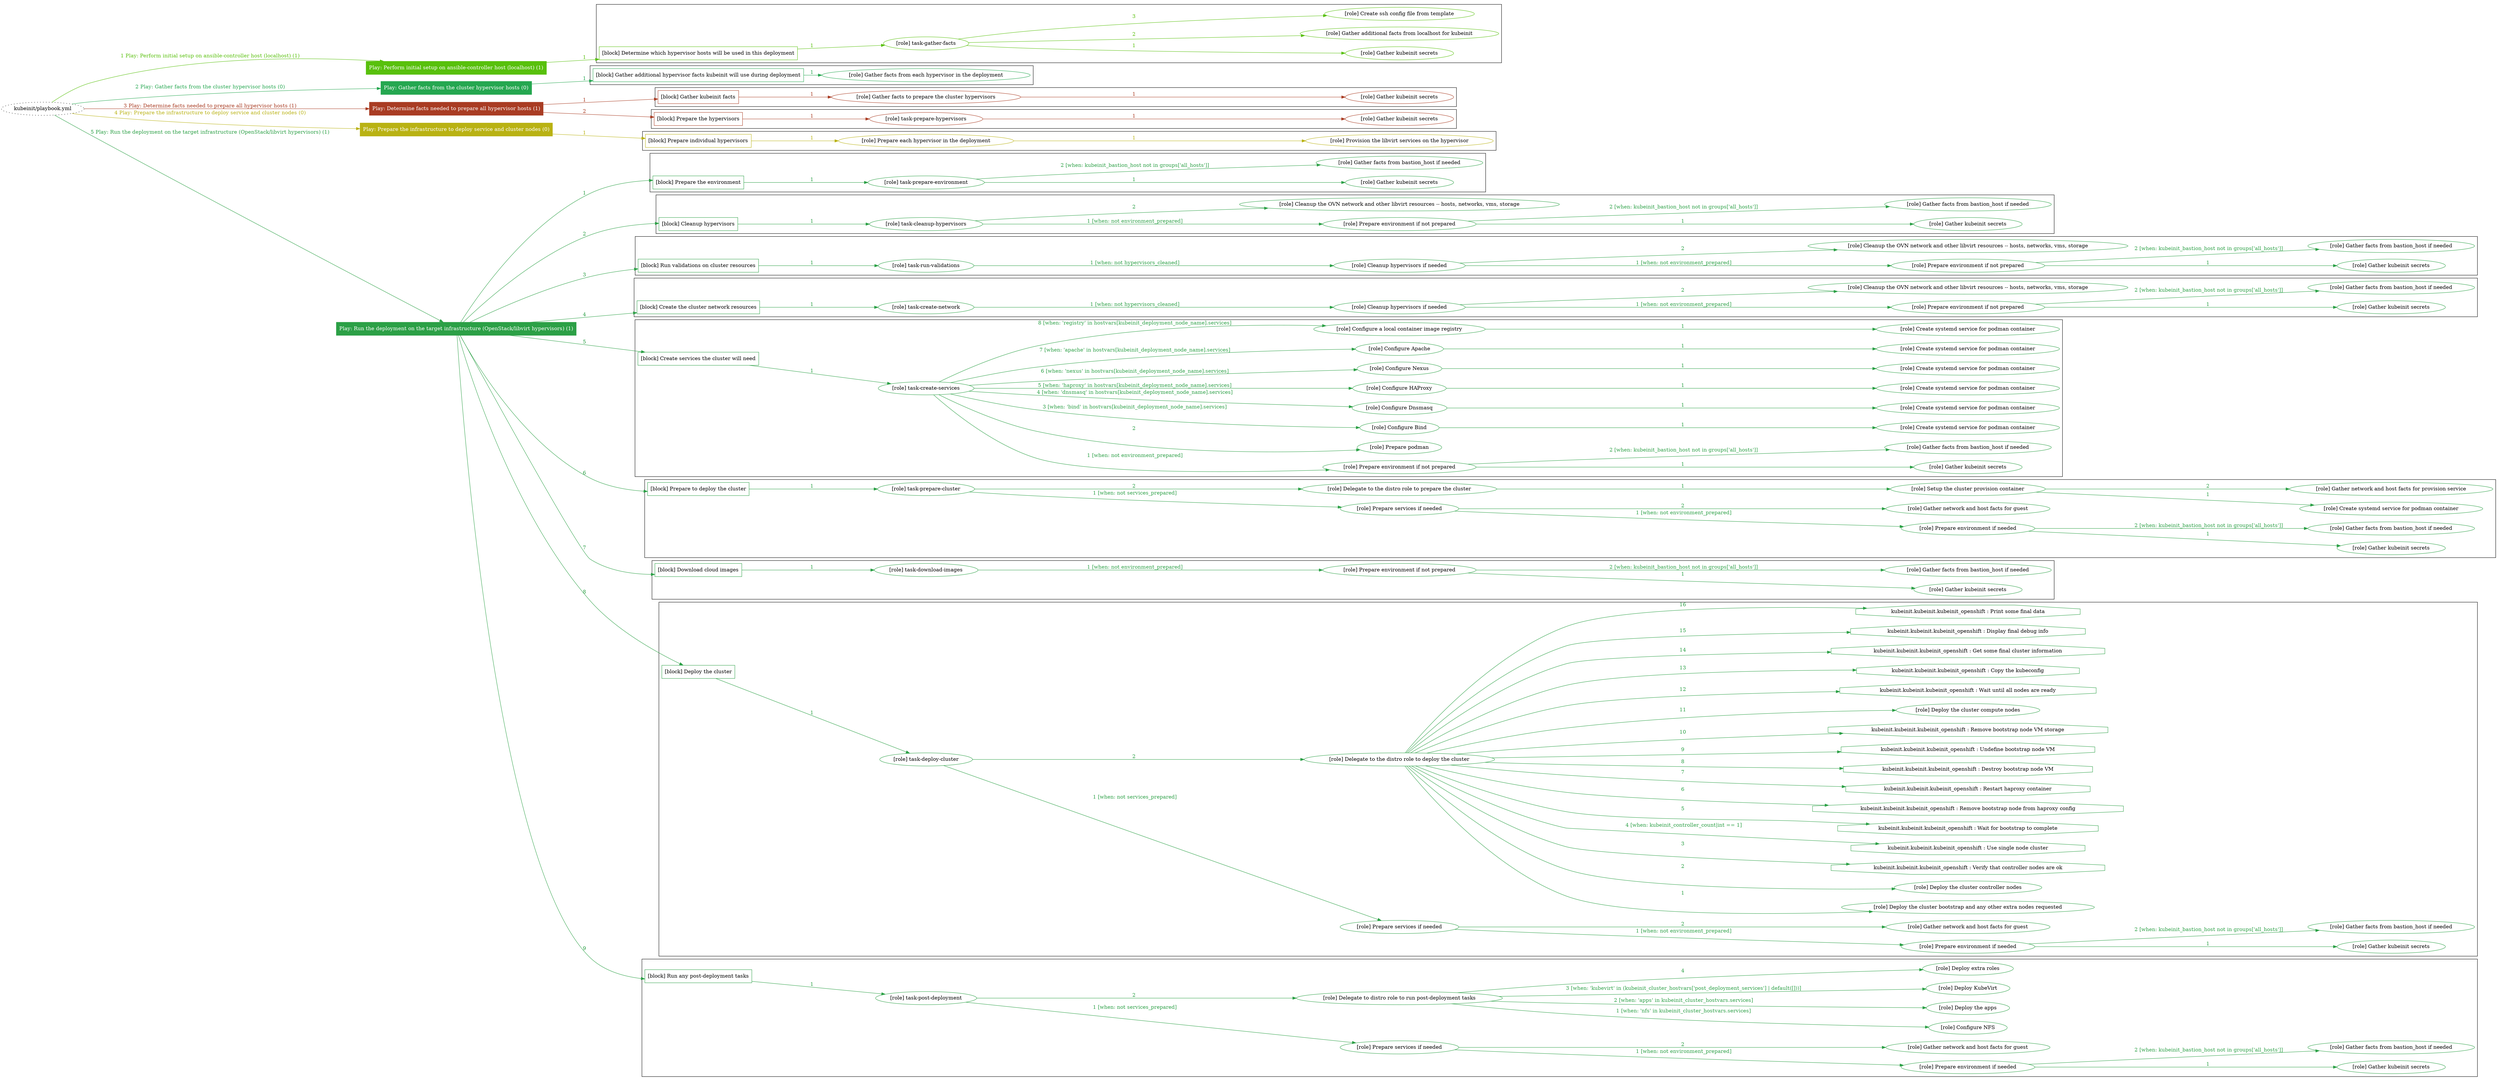 digraph {
	graph [concentrate=true ordering=in rankdir=LR ratio=fill]
	edge [esep=5 sep=10]
	"kubeinit/playbook.yml" [URL="/home/runner/work/kubeinit/kubeinit/kubeinit/playbook.yml" id=playbook_065d8f7d style=dotted]
	"kubeinit/playbook.yml" -> play_77e3e967 [label="1 Play: Perform initial setup on ansible-controller host (localhost) (1)" color="#58c00c" fontcolor="#58c00c" id=edge_play_77e3e967 labeltooltip="1 Play: Perform initial setup on ansible-controller host (localhost) (1)" tooltip="1 Play: Perform initial setup on ansible-controller host (localhost) (1)"]
	subgraph "Play: Perform initial setup on ansible-controller host (localhost) (1)" {
		play_77e3e967 [label="Play: Perform initial setup on ansible-controller host (localhost) (1)" URL="/home/runner/work/kubeinit/kubeinit/kubeinit/playbook.yml" color="#58c00c" fontcolor="#ffffff" id=play_77e3e967 shape=box style=filled tooltip=localhost]
		play_77e3e967 -> block_cce035b9 [label=1 color="#58c00c" fontcolor="#58c00c" id=edge_block_cce035b9 labeltooltip=1 tooltip=1]
		subgraph cluster_block_cce035b9 {
			block_cce035b9 [label="[block] Determine which hypervisor hosts will be used in this deployment" URL="/home/runner/work/kubeinit/kubeinit/kubeinit/playbook.yml" color="#58c00c" id=block_cce035b9 labeltooltip="Determine which hypervisor hosts will be used in this deployment" shape=box tooltip="Determine which hypervisor hosts will be used in this deployment"]
			block_cce035b9 -> role_e2cbb481 [label="1 " color="#58c00c" fontcolor="#58c00c" id=edge_role_e2cbb481 labeltooltip="1 " tooltip="1 "]
			subgraph "task-gather-facts" {
				role_e2cbb481 [label="[role] task-gather-facts" URL="/home/runner/work/kubeinit/kubeinit/kubeinit/playbook.yml" color="#58c00c" id=role_e2cbb481 tooltip="task-gather-facts"]
				role_e2cbb481 -> role_1fe52ae7 [label="1 " color="#58c00c" fontcolor="#58c00c" id=edge_role_1fe52ae7 labeltooltip="1 " tooltip="1 "]
				subgraph "Gather kubeinit secrets" {
					role_1fe52ae7 [label="[role] Gather kubeinit secrets" URL="/home/runner/.ansible/collections/ansible_collections/kubeinit/kubeinit/roles/kubeinit_prepare/tasks/build_hypervisors_group.yml" color="#58c00c" id=role_1fe52ae7 tooltip="Gather kubeinit secrets"]
				}
				role_e2cbb481 -> role_924038fe [label="2 " color="#58c00c" fontcolor="#58c00c" id=edge_role_924038fe labeltooltip="2 " tooltip="2 "]
				subgraph "Gather additional facts from localhost for kubeinit" {
					role_924038fe [label="[role] Gather additional facts from localhost for kubeinit" URL="/home/runner/.ansible/collections/ansible_collections/kubeinit/kubeinit/roles/kubeinit_prepare/tasks/build_hypervisors_group.yml" color="#58c00c" id=role_924038fe tooltip="Gather additional facts from localhost for kubeinit"]
				}
				role_e2cbb481 -> role_3fafc471 [label="3 " color="#58c00c" fontcolor="#58c00c" id=edge_role_3fafc471 labeltooltip="3 " tooltip="3 "]
				subgraph "Create ssh config file from template" {
					role_3fafc471 [label="[role] Create ssh config file from template" URL="/home/runner/.ansible/collections/ansible_collections/kubeinit/kubeinit/roles/kubeinit_prepare/tasks/build_hypervisors_group.yml" color="#58c00c" id=role_3fafc471 tooltip="Create ssh config file from template"]
				}
			}
		}
	}
	"kubeinit/playbook.yml" -> play_d3d842ef [label="2 Play: Gather facts from the cluster hypervisor hosts (0)" color="#25a750" fontcolor="#25a750" id=edge_play_d3d842ef labeltooltip="2 Play: Gather facts from the cluster hypervisor hosts (0)" tooltip="2 Play: Gather facts from the cluster hypervisor hosts (0)"]
	subgraph "Play: Gather facts from the cluster hypervisor hosts (0)" {
		play_d3d842ef [label="Play: Gather facts from the cluster hypervisor hosts (0)" URL="/home/runner/work/kubeinit/kubeinit/kubeinit/playbook.yml" color="#25a750" fontcolor="#ffffff" id=play_d3d842ef shape=box style=filled tooltip="Play: Gather facts from the cluster hypervisor hosts (0)"]
		play_d3d842ef -> block_9cfb9e55 [label=1 color="#25a750" fontcolor="#25a750" id=edge_block_9cfb9e55 labeltooltip=1 tooltip=1]
		subgraph cluster_block_9cfb9e55 {
			block_9cfb9e55 [label="[block] Gather additional hypervisor facts kubeinit will use during deployment" URL="/home/runner/work/kubeinit/kubeinit/kubeinit/playbook.yml" color="#25a750" id=block_9cfb9e55 labeltooltip="Gather additional hypervisor facts kubeinit will use during deployment" shape=box tooltip="Gather additional hypervisor facts kubeinit will use during deployment"]
			block_9cfb9e55 -> role_150fc186 [label="1 " color="#25a750" fontcolor="#25a750" id=edge_role_150fc186 labeltooltip="1 " tooltip="1 "]
			subgraph "Gather facts from each hypervisor in the deployment" {
				role_150fc186 [label="[role] Gather facts from each hypervisor in the deployment" URL="/home/runner/work/kubeinit/kubeinit/kubeinit/playbook.yml" color="#25a750" id=role_150fc186 tooltip="Gather facts from each hypervisor in the deployment"]
			}
		}
	}
	"kubeinit/playbook.yml" -> play_75270911 [label="3 Play: Determine facts needed to prepare all hypervisor hosts (1)" color="#a93c23" fontcolor="#a93c23" id=edge_play_75270911 labeltooltip="3 Play: Determine facts needed to prepare all hypervisor hosts (1)" tooltip="3 Play: Determine facts needed to prepare all hypervisor hosts (1)"]
	subgraph "Play: Determine facts needed to prepare all hypervisor hosts (1)" {
		play_75270911 [label="Play: Determine facts needed to prepare all hypervisor hosts (1)" URL="/home/runner/work/kubeinit/kubeinit/kubeinit/playbook.yml" color="#a93c23" fontcolor="#ffffff" id=play_75270911 shape=box style=filled tooltip=localhost]
		play_75270911 -> block_d72902be [label=1 color="#a93c23" fontcolor="#a93c23" id=edge_block_d72902be labeltooltip=1 tooltip=1]
		subgraph cluster_block_d72902be {
			block_d72902be [label="[block] Gather kubeinit facts" URL="/home/runner/work/kubeinit/kubeinit/kubeinit/playbook.yml" color="#a93c23" id=block_d72902be labeltooltip="Gather kubeinit facts" shape=box tooltip="Gather kubeinit facts"]
			block_d72902be -> role_041816e8 [label="1 " color="#a93c23" fontcolor="#a93c23" id=edge_role_041816e8 labeltooltip="1 " tooltip="1 "]
			subgraph "Gather facts to prepare the cluster hypervisors" {
				role_041816e8 [label="[role] Gather facts to prepare the cluster hypervisors" URL="/home/runner/work/kubeinit/kubeinit/kubeinit/playbook.yml" color="#a93c23" id=role_041816e8 tooltip="Gather facts to prepare the cluster hypervisors"]
				role_041816e8 -> role_29bf05a1 [label="1 " color="#a93c23" fontcolor="#a93c23" id=edge_role_29bf05a1 labeltooltip="1 " tooltip="1 "]
				subgraph "Gather kubeinit secrets" {
					role_29bf05a1 [label="[role] Gather kubeinit secrets" URL="/home/runner/.ansible/collections/ansible_collections/kubeinit/kubeinit/roles/kubeinit_prepare/tasks/gather_kubeinit_facts.yml" color="#a93c23" id=role_29bf05a1 tooltip="Gather kubeinit secrets"]
				}
			}
		}
		play_75270911 -> block_1825a898 [label=2 color="#a93c23" fontcolor="#a93c23" id=edge_block_1825a898 labeltooltip=2 tooltip=2]
		subgraph cluster_block_1825a898 {
			block_1825a898 [label="[block] Prepare the hypervisors" URL="/home/runner/work/kubeinit/kubeinit/kubeinit/playbook.yml" color="#a93c23" id=block_1825a898 labeltooltip="Prepare the hypervisors" shape=box tooltip="Prepare the hypervisors"]
			block_1825a898 -> role_e2475b63 [label="1 " color="#a93c23" fontcolor="#a93c23" id=edge_role_e2475b63 labeltooltip="1 " tooltip="1 "]
			subgraph "task-prepare-hypervisors" {
				role_e2475b63 [label="[role] task-prepare-hypervisors" URL="/home/runner/work/kubeinit/kubeinit/kubeinit/playbook.yml" color="#a93c23" id=role_e2475b63 tooltip="task-prepare-hypervisors"]
				role_e2475b63 -> role_5d6332df [label="1 " color="#a93c23" fontcolor="#a93c23" id=edge_role_5d6332df labeltooltip="1 " tooltip="1 "]
				subgraph "Gather kubeinit secrets" {
					role_5d6332df [label="[role] Gather kubeinit secrets" URL="/home/runner/.ansible/collections/ansible_collections/kubeinit/kubeinit/roles/kubeinit_prepare/tasks/gather_kubeinit_facts.yml" color="#a93c23" id=role_5d6332df tooltip="Gather kubeinit secrets"]
				}
			}
		}
	}
	"kubeinit/playbook.yml" -> play_0da55119 [label="4 Play: Prepare the infrastructure to deploy service and cluster nodes (0)" color="#b9b213" fontcolor="#b9b213" id=edge_play_0da55119 labeltooltip="4 Play: Prepare the infrastructure to deploy service and cluster nodes (0)" tooltip="4 Play: Prepare the infrastructure to deploy service and cluster nodes (0)"]
	subgraph "Play: Prepare the infrastructure to deploy service and cluster nodes (0)" {
		play_0da55119 [label="Play: Prepare the infrastructure to deploy service and cluster nodes (0)" URL="/home/runner/work/kubeinit/kubeinit/kubeinit/playbook.yml" color="#b9b213" fontcolor="#ffffff" id=play_0da55119 shape=box style=filled tooltip="Play: Prepare the infrastructure to deploy service and cluster nodes (0)"]
		play_0da55119 -> block_abc07a4c [label=1 color="#b9b213" fontcolor="#b9b213" id=edge_block_abc07a4c labeltooltip=1 tooltip=1]
		subgraph cluster_block_abc07a4c {
			block_abc07a4c [label="[block] Prepare individual hypervisors" URL="/home/runner/work/kubeinit/kubeinit/kubeinit/playbook.yml" color="#b9b213" id=block_abc07a4c labeltooltip="Prepare individual hypervisors" shape=box tooltip="Prepare individual hypervisors"]
			block_abc07a4c -> role_b6cefc5c [label="1 " color="#b9b213" fontcolor="#b9b213" id=edge_role_b6cefc5c labeltooltip="1 " tooltip="1 "]
			subgraph "Prepare each hypervisor in the deployment" {
				role_b6cefc5c [label="[role] Prepare each hypervisor in the deployment" URL="/home/runner/work/kubeinit/kubeinit/kubeinit/playbook.yml" color="#b9b213" id=role_b6cefc5c tooltip="Prepare each hypervisor in the deployment"]
				role_b6cefc5c -> role_97e45aa7 [label="1 " color="#b9b213" fontcolor="#b9b213" id=edge_role_97e45aa7 labeltooltip="1 " tooltip="1 "]
				subgraph "Provision the libvirt services on the hypervisor" {
					role_97e45aa7 [label="[role] Provision the libvirt services on the hypervisor" URL="/home/runner/.ansible/collections/ansible_collections/kubeinit/kubeinit/roles/kubeinit_prepare/tasks/prepare_hypervisor.yml" color="#b9b213" id=role_97e45aa7 tooltip="Provision the libvirt services on the hypervisor"]
				}
			}
		}
	}
	"kubeinit/playbook.yml" -> play_e17dcd5d [label="5 Play: Run the deployment on the target infrastructure (OpenStack/libvirt hypervisors) (1)" color="#2ca046" fontcolor="#2ca046" id=edge_play_e17dcd5d labeltooltip="5 Play: Run the deployment on the target infrastructure (OpenStack/libvirt hypervisors) (1)" tooltip="5 Play: Run the deployment on the target infrastructure (OpenStack/libvirt hypervisors) (1)"]
	subgraph "Play: Run the deployment on the target infrastructure (OpenStack/libvirt hypervisors) (1)" {
		play_e17dcd5d [label="Play: Run the deployment on the target infrastructure (OpenStack/libvirt hypervisors) (1)" URL="/home/runner/work/kubeinit/kubeinit/kubeinit/playbook.yml" color="#2ca046" fontcolor="#ffffff" id=play_e17dcd5d shape=box style=filled tooltip=localhost]
		play_e17dcd5d -> block_cc47f356 [label=1 color="#2ca046" fontcolor="#2ca046" id=edge_block_cc47f356 labeltooltip=1 tooltip=1]
		subgraph cluster_block_cc47f356 {
			block_cc47f356 [label="[block] Prepare the environment" URL="/home/runner/work/kubeinit/kubeinit/kubeinit/playbook.yml" color="#2ca046" id=block_cc47f356 labeltooltip="Prepare the environment" shape=box tooltip="Prepare the environment"]
			block_cc47f356 -> role_56672e54 [label="1 " color="#2ca046" fontcolor="#2ca046" id=edge_role_56672e54 labeltooltip="1 " tooltip="1 "]
			subgraph "task-prepare-environment" {
				role_56672e54 [label="[role] task-prepare-environment" URL="/home/runner/work/kubeinit/kubeinit/kubeinit/playbook.yml" color="#2ca046" id=role_56672e54 tooltip="task-prepare-environment"]
				role_56672e54 -> role_f9686757 [label="1 " color="#2ca046" fontcolor="#2ca046" id=edge_role_f9686757 labeltooltip="1 " tooltip="1 "]
				subgraph "Gather kubeinit secrets" {
					role_f9686757 [label="[role] Gather kubeinit secrets" URL="/home/runner/.ansible/collections/ansible_collections/kubeinit/kubeinit/roles/kubeinit_prepare/tasks/gather_kubeinit_facts.yml" color="#2ca046" id=role_f9686757 tooltip="Gather kubeinit secrets"]
				}
				role_56672e54 -> role_8d553717 [label="2 [when: kubeinit_bastion_host not in groups['all_hosts']]" color="#2ca046" fontcolor="#2ca046" id=edge_role_8d553717 labeltooltip="2 [when: kubeinit_bastion_host not in groups['all_hosts']]" tooltip="2 [when: kubeinit_bastion_host not in groups['all_hosts']]"]
				subgraph "Gather facts from bastion_host if needed" {
					role_8d553717 [label="[role] Gather facts from bastion_host if needed" URL="/home/runner/.ansible/collections/ansible_collections/kubeinit/kubeinit/roles/kubeinit_prepare/tasks/main.yml" color="#2ca046" id=role_8d553717 tooltip="Gather facts from bastion_host if needed"]
				}
			}
		}
		play_e17dcd5d -> block_bf11b047 [label=2 color="#2ca046" fontcolor="#2ca046" id=edge_block_bf11b047 labeltooltip=2 tooltip=2]
		subgraph cluster_block_bf11b047 {
			block_bf11b047 [label="[block] Cleanup hypervisors" URL="/home/runner/work/kubeinit/kubeinit/kubeinit/playbook.yml" color="#2ca046" id=block_bf11b047 labeltooltip="Cleanup hypervisors" shape=box tooltip="Cleanup hypervisors"]
			block_bf11b047 -> role_795dcd96 [label="1 " color="#2ca046" fontcolor="#2ca046" id=edge_role_795dcd96 labeltooltip="1 " tooltip="1 "]
			subgraph "task-cleanup-hypervisors" {
				role_795dcd96 [label="[role] task-cleanup-hypervisors" URL="/home/runner/work/kubeinit/kubeinit/kubeinit/playbook.yml" color="#2ca046" id=role_795dcd96 tooltip="task-cleanup-hypervisors"]
				role_795dcd96 -> role_ea096dc2 [label="1 [when: not environment_prepared]" color="#2ca046" fontcolor="#2ca046" id=edge_role_ea096dc2 labeltooltip="1 [when: not environment_prepared]" tooltip="1 [when: not environment_prepared]"]
				subgraph "Prepare environment if not prepared" {
					role_ea096dc2 [label="[role] Prepare environment if not prepared" URL="/home/runner/.ansible/collections/ansible_collections/kubeinit/kubeinit/roles/kubeinit_libvirt/tasks/cleanup_hypervisors.yml" color="#2ca046" id=role_ea096dc2 tooltip="Prepare environment if not prepared"]
					role_ea096dc2 -> role_f3d46246 [label="1 " color="#2ca046" fontcolor="#2ca046" id=edge_role_f3d46246 labeltooltip="1 " tooltip="1 "]
					subgraph "Gather kubeinit secrets" {
						role_f3d46246 [label="[role] Gather kubeinit secrets" URL="/home/runner/.ansible/collections/ansible_collections/kubeinit/kubeinit/roles/kubeinit_prepare/tasks/gather_kubeinit_facts.yml" color="#2ca046" id=role_f3d46246 tooltip="Gather kubeinit secrets"]
					}
					role_ea096dc2 -> role_b9e9496b [label="2 [when: kubeinit_bastion_host not in groups['all_hosts']]" color="#2ca046" fontcolor="#2ca046" id=edge_role_b9e9496b labeltooltip="2 [when: kubeinit_bastion_host not in groups['all_hosts']]" tooltip="2 [when: kubeinit_bastion_host not in groups['all_hosts']]"]
					subgraph "Gather facts from bastion_host if needed" {
						role_b9e9496b [label="[role] Gather facts from bastion_host if needed" URL="/home/runner/.ansible/collections/ansible_collections/kubeinit/kubeinit/roles/kubeinit_prepare/tasks/main.yml" color="#2ca046" id=role_b9e9496b tooltip="Gather facts from bastion_host if needed"]
					}
				}
				role_795dcd96 -> role_0ca6aa42 [label="2 " color="#2ca046" fontcolor="#2ca046" id=edge_role_0ca6aa42 labeltooltip="2 " tooltip="2 "]
				subgraph "Cleanup the OVN network and other libvirt resources -- hosts, networks, vms, storage" {
					role_0ca6aa42 [label="[role] Cleanup the OVN network and other libvirt resources -- hosts, networks, vms, storage" URL="/home/runner/.ansible/collections/ansible_collections/kubeinit/kubeinit/roles/kubeinit_libvirt/tasks/cleanup_hypervisors.yml" color="#2ca046" id=role_0ca6aa42 tooltip="Cleanup the OVN network and other libvirt resources -- hosts, networks, vms, storage"]
				}
			}
		}
		play_e17dcd5d -> block_7a9fccf5 [label=3 color="#2ca046" fontcolor="#2ca046" id=edge_block_7a9fccf5 labeltooltip=3 tooltip=3]
		subgraph cluster_block_7a9fccf5 {
			block_7a9fccf5 [label="[block] Run validations on cluster resources" URL="/home/runner/work/kubeinit/kubeinit/kubeinit/playbook.yml" color="#2ca046" id=block_7a9fccf5 labeltooltip="Run validations on cluster resources" shape=box tooltip="Run validations on cluster resources"]
			block_7a9fccf5 -> role_a5b242db [label="1 " color="#2ca046" fontcolor="#2ca046" id=edge_role_a5b242db labeltooltip="1 " tooltip="1 "]
			subgraph "task-run-validations" {
				role_a5b242db [label="[role] task-run-validations" URL="/home/runner/work/kubeinit/kubeinit/kubeinit/playbook.yml" color="#2ca046" id=role_a5b242db tooltip="task-run-validations"]
				role_a5b242db -> role_4e0a6554 [label="1 [when: not hypervisors_cleaned]" color="#2ca046" fontcolor="#2ca046" id=edge_role_4e0a6554 labeltooltip="1 [when: not hypervisors_cleaned]" tooltip="1 [when: not hypervisors_cleaned]"]
				subgraph "Cleanup hypervisors if needed" {
					role_4e0a6554 [label="[role] Cleanup hypervisors if needed" URL="/home/runner/.ansible/collections/ansible_collections/kubeinit/kubeinit/roles/kubeinit_validations/tasks/main.yml" color="#2ca046" id=role_4e0a6554 tooltip="Cleanup hypervisors if needed"]
					role_4e0a6554 -> role_e62c38fa [label="1 [when: not environment_prepared]" color="#2ca046" fontcolor="#2ca046" id=edge_role_e62c38fa labeltooltip="1 [when: not environment_prepared]" tooltip="1 [when: not environment_prepared]"]
					subgraph "Prepare environment if not prepared" {
						role_e62c38fa [label="[role] Prepare environment if not prepared" URL="/home/runner/.ansible/collections/ansible_collections/kubeinit/kubeinit/roles/kubeinit_libvirt/tasks/cleanup_hypervisors.yml" color="#2ca046" id=role_e62c38fa tooltip="Prepare environment if not prepared"]
						role_e62c38fa -> role_e1e36e42 [label="1 " color="#2ca046" fontcolor="#2ca046" id=edge_role_e1e36e42 labeltooltip="1 " tooltip="1 "]
						subgraph "Gather kubeinit secrets" {
							role_e1e36e42 [label="[role] Gather kubeinit secrets" URL="/home/runner/.ansible/collections/ansible_collections/kubeinit/kubeinit/roles/kubeinit_prepare/tasks/gather_kubeinit_facts.yml" color="#2ca046" id=role_e1e36e42 tooltip="Gather kubeinit secrets"]
						}
						role_e62c38fa -> role_304f6d24 [label="2 [when: kubeinit_bastion_host not in groups['all_hosts']]" color="#2ca046" fontcolor="#2ca046" id=edge_role_304f6d24 labeltooltip="2 [when: kubeinit_bastion_host not in groups['all_hosts']]" tooltip="2 [when: kubeinit_bastion_host not in groups['all_hosts']]"]
						subgraph "Gather facts from bastion_host if needed" {
							role_304f6d24 [label="[role] Gather facts from bastion_host if needed" URL="/home/runner/.ansible/collections/ansible_collections/kubeinit/kubeinit/roles/kubeinit_prepare/tasks/main.yml" color="#2ca046" id=role_304f6d24 tooltip="Gather facts from bastion_host if needed"]
						}
					}
					role_4e0a6554 -> role_5f329d4c [label="2 " color="#2ca046" fontcolor="#2ca046" id=edge_role_5f329d4c labeltooltip="2 " tooltip="2 "]
					subgraph "Cleanup the OVN network and other libvirt resources -- hosts, networks, vms, storage" {
						role_5f329d4c [label="[role] Cleanup the OVN network and other libvirt resources -- hosts, networks, vms, storage" URL="/home/runner/.ansible/collections/ansible_collections/kubeinit/kubeinit/roles/kubeinit_libvirt/tasks/cleanup_hypervisors.yml" color="#2ca046" id=role_5f329d4c tooltip="Cleanup the OVN network and other libvirt resources -- hosts, networks, vms, storage"]
					}
				}
			}
		}
		play_e17dcd5d -> block_5725e6ab [label=4 color="#2ca046" fontcolor="#2ca046" id=edge_block_5725e6ab labeltooltip=4 tooltip=4]
		subgraph cluster_block_5725e6ab {
			block_5725e6ab [label="[block] Create the cluster network resources" URL="/home/runner/work/kubeinit/kubeinit/kubeinit/playbook.yml" color="#2ca046" id=block_5725e6ab labeltooltip="Create the cluster network resources" shape=box tooltip="Create the cluster network resources"]
			block_5725e6ab -> role_d90b692e [label="1 " color="#2ca046" fontcolor="#2ca046" id=edge_role_d90b692e labeltooltip="1 " tooltip="1 "]
			subgraph "task-create-network" {
				role_d90b692e [label="[role] task-create-network" URL="/home/runner/work/kubeinit/kubeinit/kubeinit/playbook.yml" color="#2ca046" id=role_d90b692e tooltip="task-create-network"]
				role_d90b692e -> role_796dfc67 [label="1 [when: not hypervisors_cleaned]" color="#2ca046" fontcolor="#2ca046" id=edge_role_796dfc67 labeltooltip="1 [when: not hypervisors_cleaned]" tooltip="1 [when: not hypervisors_cleaned]"]
				subgraph "Cleanup hypervisors if needed" {
					role_796dfc67 [label="[role] Cleanup hypervisors if needed" URL="/home/runner/.ansible/collections/ansible_collections/kubeinit/kubeinit/roles/kubeinit_libvirt/tasks/create_network.yml" color="#2ca046" id=role_796dfc67 tooltip="Cleanup hypervisors if needed"]
					role_796dfc67 -> role_9e055554 [label="1 [when: not environment_prepared]" color="#2ca046" fontcolor="#2ca046" id=edge_role_9e055554 labeltooltip="1 [when: not environment_prepared]" tooltip="1 [when: not environment_prepared]"]
					subgraph "Prepare environment if not prepared" {
						role_9e055554 [label="[role] Prepare environment if not prepared" URL="/home/runner/.ansible/collections/ansible_collections/kubeinit/kubeinit/roles/kubeinit_libvirt/tasks/cleanup_hypervisors.yml" color="#2ca046" id=role_9e055554 tooltip="Prepare environment if not prepared"]
						role_9e055554 -> role_83b9ca44 [label="1 " color="#2ca046" fontcolor="#2ca046" id=edge_role_83b9ca44 labeltooltip="1 " tooltip="1 "]
						subgraph "Gather kubeinit secrets" {
							role_83b9ca44 [label="[role] Gather kubeinit secrets" URL="/home/runner/.ansible/collections/ansible_collections/kubeinit/kubeinit/roles/kubeinit_prepare/tasks/gather_kubeinit_facts.yml" color="#2ca046" id=role_83b9ca44 tooltip="Gather kubeinit secrets"]
						}
						role_9e055554 -> role_8c4b0a3c [label="2 [when: kubeinit_bastion_host not in groups['all_hosts']]" color="#2ca046" fontcolor="#2ca046" id=edge_role_8c4b0a3c labeltooltip="2 [when: kubeinit_bastion_host not in groups['all_hosts']]" tooltip="2 [when: kubeinit_bastion_host not in groups['all_hosts']]"]
						subgraph "Gather facts from bastion_host if needed" {
							role_8c4b0a3c [label="[role] Gather facts from bastion_host if needed" URL="/home/runner/.ansible/collections/ansible_collections/kubeinit/kubeinit/roles/kubeinit_prepare/tasks/main.yml" color="#2ca046" id=role_8c4b0a3c tooltip="Gather facts from bastion_host if needed"]
						}
					}
					role_796dfc67 -> role_f741dc1a [label="2 " color="#2ca046" fontcolor="#2ca046" id=edge_role_f741dc1a labeltooltip="2 " tooltip="2 "]
					subgraph "Cleanup the OVN network and other libvirt resources -- hosts, networks, vms, storage" {
						role_f741dc1a [label="[role] Cleanup the OVN network and other libvirt resources -- hosts, networks, vms, storage" URL="/home/runner/.ansible/collections/ansible_collections/kubeinit/kubeinit/roles/kubeinit_libvirt/tasks/cleanup_hypervisors.yml" color="#2ca046" id=role_f741dc1a tooltip="Cleanup the OVN network and other libvirt resources -- hosts, networks, vms, storage"]
					}
				}
			}
		}
		play_e17dcd5d -> block_a7760af3 [label=5 color="#2ca046" fontcolor="#2ca046" id=edge_block_a7760af3 labeltooltip=5 tooltip=5]
		subgraph cluster_block_a7760af3 {
			block_a7760af3 [label="[block] Create services the cluster will need" URL="/home/runner/work/kubeinit/kubeinit/kubeinit/playbook.yml" color="#2ca046" id=block_a7760af3 labeltooltip="Create services the cluster will need" shape=box tooltip="Create services the cluster will need"]
			block_a7760af3 -> role_c549cf37 [label="1 " color="#2ca046" fontcolor="#2ca046" id=edge_role_c549cf37 labeltooltip="1 " tooltip="1 "]
			subgraph "task-create-services" {
				role_c549cf37 [label="[role] task-create-services" URL="/home/runner/work/kubeinit/kubeinit/kubeinit/playbook.yml" color="#2ca046" id=role_c549cf37 tooltip="task-create-services"]
				role_c549cf37 -> role_65fb001c [label="1 [when: not environment_prepared]" color="#2ca046" fontcolor="#2ca046" id=edge_role_65fb001c labeltooltip="1 [when: not environment_prepared]" tooltip="1 [when: not environment_prepared]"]
				subgraph "Prepare environment if not prepared" {
					role_65fb001c [label="[role] Prepare environment if not prepared" URL="/home/runner/.ansible/collections/ansible_collections/kubeinit/kubeinit/roles/kubeinit_services/tasks/main.yml" color="#2ca046" id=role_65fb001c tooltip="Prepare environment if not prepared"]
					role_65fb001c -> role_d794e075 [label="1 " color="#2ca046" fontcolor="#2ca046" id=edge_role_d794e075 labeltooltip="1 " tooltip="1 "]
					subgraph "Gather kubeinit secrets" {
						role_d794e075 [label="[role] Gather kubeinit secrets" URL="/home/runner/.ansible/collections/ansible_collections/kubeinit/kubeinit/roles/kubeinit_prepare/tasks/gather_kubeinit_facts.yml" color="#2ca046" id=role_d794e075 tooltip="Gather kubeinit secrets"]
					}
					role_65fb001c -> role_b41e7d38 [label="2 [when: kubeinit_bastion_host not in groups['all_hosts']]" color="#2ca046" fontcolor="#2ca046" id=edge_role_b41e7d38 labeltooltip="2 [when: kubeinit_bastion_host not in groups['all_hosts']]" tooltip="2 [when: kubeinit_bastion_host not in groups['all_hosts']]"]
					subgraph "Gather facts from bastion_host if needed" {
						role_b41e7d38 [label="[role] Gather facts from bastion_host if needed" URL="/home/runner/.ansible/collections/ansible_collections/kubeinit/kubeinit/roles/kubeinit_prepare/tasks/main.yml" color="#2ca046" id=role_b41e7d38 tooltip="Gather facts from bastion_host if needed"]
					}
				}
				role_c549cf37 -> role_24b35eb4 [label="2 " color="#2ca046" fontcolor="#2ca046" id=edge_role_24b35eb4 labeltooltip="2 " tooltip="2 "]
				subgraph "Prepare podman" {
					role_24b35eb4 [label="[role] Prepare podman" URL="/home/runner/.ansible/collections/ansible_collections/kubeinit/kubeinit/roles/kubeinit_services/tasks/00_create_service_pod.yml" color="#2ca046" id=role_24b35eb4 tooltip="Prepare podman"]
				}
				role_c549cf37 -> role_1a3fe934 [label="3 [when: 'bind' in hostvars[kubeinit_deployment_node_name].services]" color="#2ca046" fontcolor="#2ca046" id=edge_role_1a3fe934 labeltooltip="3 [when: 'bind' in hostvars[kubeinit_deployment_node_name].services]" tooltip="3 [when: 'bind' in hostvars[kubeinit_deployment_node_name].services]"]
				subgraph "Configure Bind" {
					role_1a3fe934 [label="[role] Configure Bind" URL="/home/runner/.ansible/collections/ansible_collections/kubeinit/kubeinit/roles/kubeinit_services/tasks/start_services_containers.yml" color="#2ca046" id=role_1a3fe934 tooltip="Configure Bind"]
					role_1a3fe934 -> role_4fc3b995 [label="1 " color="#2ca046" fontcolor="#2ca046" id=edge_role_4fc3b995 labeltooltip="1 " tooltip="1 "]
					subgraph "Create systemd service for podman container" {
						role_4fc3b995 [label="[role] Create systemd service for podman container" URL="/home/runner/.ansible/collections/ansible_collections/kubeinit/kubeinit/roles/kubeinit_bind/tasks/main.yml" color="#2ca046" id=role_4fc3b995 tooltip="Create systemd service for podman container"]
					}
				}
				role_c549cf37 -> role_6be08906 [label="4 [when: 'dnsmasq' in hostvars[kubeinit_deployment_node_name].services]" color="#2ca046" fontcolor="#2ca046" id=edge_role_6be08906 labeltooltip="4 [when: 'dnsmasq' in hostvars[kubeinit_deployment_node_name].services]" tooltip="4 [when: 'dnsmasq' in hostvars[kubeinit_deployment_node_name].services]"]
				subgraph "Configure Dnsmasq" {
					role_6be08906 [label="[role] Configure Dnsmasq" URL="/home/runner/.ansible/collections/ansible_collections/kubeinit/kubeinit/roles/kubeinit_services/tasks/start_services_containers.yml" color="#2ca046" id=role_6be08906 tooltip="Configure Dnsmasq"]
					role_6be08906 -> role_15c70fe2 [label="1 " color="#2ca046" fontcolor="#2ca046" id=edge_role_15c70fe2 labeltooltip="1 " tooltip="1 "]
					subgraph "Create systemd service for podman container" {
						role_15c70fe2 [label="[role] Create systemd service for podman container" URL="/home/runner/.ansible/collections/ansible_collections/kubeinit/kubeinit/roles/kubeinit_dnsmasq/tasks/main.yml" color="#2ca046" id=role_15c70fe2 tooltip="Create systemd service for podman container"]
					}
				}
				role_c549cf37 -> role_aaeeea09 [label="5 [when: 'haproxy' in hostvars[kubeinit_deployment_node_name].services]" color="#2ca046" fontcolor="#2ca046" id=edge_role_aaeeea09 labeltooltip="5 [when: 'haproxy' in hostvars[kubeinit_deployment_node_name].services]" tooltip="5 [when: 'haproxy' in hostvars[kubeinit_deployment_node_name].services]"]
				subgraph "Configure HAProxy" {
					role_aaeeea09 [label="[role] Configure HAProxy" URL="/home/runner/.ansible/collections/ansible_collections/kubeinit/kubeinit/roles/kubeinit_services/tasks/start_services_containers.yml" color="#2ca046" id=role_aaeeea09 tooltip="Configure HAProxy"]
					role_aaeeea09 -> role_4ee07350 [label="1 " color="#2ca046" fontcolor="#2ca046" id=edge_role_4ee07350 labeltooltip="1 " tooltip="1 "]
					subgraph "Create systemd service for podman container" {
						role_4ee07350 [label="[role] Create systemd service for podman container" URL="/home/runner/.ansible/collections/ansible_collections/kubeinit/kubeinit/roles/kubeinit_haproxy/tasks/main.yml" color="#2ca046" id=role_4ee07350 tooltip="Create systemd service for podman container"]
					}
				}
				role_c549cf37 -> role_195ca1d3 [label="6 [when: 'nexus' in hostvars[kubeinit_deployment_node_name].services]" color="#2ca046" fontcolor="#2ca046" id=edge_role_195ca1d3 labeltooltip="6 [when: 'nexus' in hostvars[kubeinit_deployment_node_name].services]" tooltip="6 [when: 'nexus' in hostvars[kubeinit_deployment_node_name].services]"]
				subgraph "Configure Nexus" {
					role_195ca1d3 [label="[role] Configure Nexus" URL="/home/runner/.ansible/collections/ansible_collections/kubeinit/kubeinit/roles/kubeinit_services/tasks/start_services_containers.yml" color="#2ca046" id=role_195ca1d3 tooltip="Configure Nexus"]
					role_195ca1d3 -> role_46605ca2 [label="1 " color="#2ca046" fontcolor="#2ca046" id=edge_role_46605ca2 labeltooltip="1 " tooltip="1 "]
					subgraph "Create systemd service for podman container" {
						role_46605ca2 [label="[role] Create systemd service for podman container" URL="/home/runner/.ansible/collections/ansible_collections/kubeinit/kubeinit/roles/kubeinit_nexus/tasks/main.yml" color="#2ca046" id=role_46605ca2 tooltip="Create systemd service for podman container"]
					}
				}
				role_c549cf37 -> role_d47c94a5 [label="7 [when: 'apache' in hostvars[kubeinit_deployment_node_name].services]" color="#2ca046" fontcolor="#2ca046" id=edge_role_d47c94a5 labeltooltip="7 [when: 'apache' in hostvars[kubeinit_deployment_node_name].services]" tooltip="7 [when: 'apache' in hostvars[kubeinit_deployment_node_name].services]"]
				subgraph "Configure Apache" {
					role_d47c94a5 [label="[role] Configure Apache" URL="/home/runner/.ansible/collections/ansible_collections/kubeinit/kubeinit/roles/kubeinit_services/tasks/start_services_containers.yml" color="#2ca046" id=role_d47c94a5 tooltip="Configure Apache"]
					role_d47c94a5 -> role_60b476be [label="1 " color="#2ca046" fontcolor="#2ca046" id=edge_role_60b476be labeltooltip="1 " tooltip="1 "]
					subgraph "Create systemd service for podman container" {
						role_60b476be [label="[role] Create systemd service for podman container" URL="/home/runner/.ansible/collections/ansible_collections/kubeinit/kubeinit/roles/kubeinit_apache/tasks/main.yml" color="#2ca046" id=role_60b476be tooltip="Create systemd service for podman container"]
					}
				}
				role_c549cf37 -> role_6408ba7a [label="8 [when: 'registry' in hostvars[kubeinit_deployment_node_name].services]" color="#2ca046" fontcolor="#2ca046" id=edge_role_6408ba7a labeltooltip="8 [when: 'registry' in hostvars[kubeinit_deployment_node_name].services]" tooltip="8 [when: 'registry' in hostvars[kubeinit_deployment_node_name].services]"]
				subgraph "Configure a local container image registry" {
					role_6408ba7a [label="[role] Configure a local container image registry" URL="/home/runner/.ansible/collections/ansible_collections/kubeinit/kubeinit/roles/kubeinit_services/tasks/start_services_containers.yml" color="#2ca046" id=role_6408ba7a tooltip="Configure a local container image registry"]
					role_6408ba7a -> role_42a3d95e [label="1 " color="#2ca046" fontcolor="#2ca046" id=edge_role_42a3d95e labeltooltip="1 " tooltip="1 "]
					subgraph "Create systemd service for podman container" {
						role_42a3d95e [label="[role] Create systemd service for podman container" URL="/home/runner/.ansible/collections/ansible_collections/kubeinit/kubeinit/roles/kubeinit_registry/tasks/main.yml" color="#2ca046" id=role_42a3d95e tooltip="Create systemd service for podman container"]
					}
				}
			}
		}
		play_e17dcd5d -> block_570bf075 [label=6 color="#2ca046" fontcolor="#2ca046" id=edge_block_570bf075 labeltooltip=6 tooltip=6]
		subgraph cluster_block_570bf075 {
			block_570bf075 [label="[block] Prepare to deploy the cluster" URL="/home/runner/work/kubeinit/kubeinit/kubeinit/playbook.yml" color="#2ca046" id=block_570bf075 labeltooltip="Prepare to deploy the cluster" shape=box tooltip="Prepare to deploy the cluster"]
			block_570bf075 -> role_90ccba55 [label="1 " color="#2ca046" fontcolor="#2ca046" id=edge_role_90ccba55 labeltooltip="1 " tooltip="1 "]
			subgraph "task-prepare-cluster" {
				role_90ccba55 [label="[role] task-prepare-cluster" URL="/home/runner/work/kubeinit/kubeinit/kubeinit/playbook.yml" color="#2ca046" id=role_90ccba55 tooltip="task-prepare-cluster"]
				role_90ccba55 -> role_2acf93f2 [label="1 [when: not services_prepared]" color="#2ca046" fontcolor="#2ca046" id=edge_role_2acf93f2 labeltooltip="1 [when: not services_prepared]" tooltip="1 [when: not services_prepared]"]
				subgraph "Prepare services if needed" {
					role_2acf93f2 [label="[role] Prepare services if needed" URL="/home/runner/.ansible/collections/ansible_collections/kubeinit/kubeinit/roles/kubeinit_prepare/tasks/prepare_cluster.yml" color="#2ca046" id=role_2acf93f2 tooltip="Prepare services if needed"]
					role_2acf93f2 -> role_88204af6 [label="1 [when: not environment_prepared]" color="#2ca046" fontcolor="#2ca046" id=edge_role_88204af6 labeltooltip="1 [when: not environment_prepared]" tooltip="1 [when: not environment_prepared]"]
					subgraph "Prepare environment if needed" {
						role_88204af6 [label="[role] Prepare environment if needed" URL="/home/runner/.ansible/collections/ansible_collections/kubeinit/kubeinit/roles/kubeinit_services/tasks/prepare_services.yml" color="#2ca046" id=role_88204af6 tooltip="Prepare environment if needed"]
						role_88204af6 -> role_cb038a3f [label="1 " color="#2ca046" fontcolor="#2ca046" id=edge_role_cb038a3f labeltooltip="1 " tooltip="1 "]
						subgraph "Gather kubeinit secrets" {
							role_cb038a3f [label="[role] Gather kubeinit secrets" URL="/home/runner/.ansible/collections/ansible_collections/kubeinit/kubeinit/roles/kubeinit_prepare/tasks/gather_kubeinit_facts.yml" color="#2ca046" id=role_cb038a3f tooltip="Gather kubeinit secrets"]
						}
						role_88204af6 -> role_7d473eb7 [label="2 [when: kubeinit_bastion_host not in groups['all_hosts']]" color="#2ca046" fontcolor="#2ca046" id=edge_role_7d473eb7 labeltooltip="2 [when: kubeinit_bastion_host not in groups['all_hosts']]" tooltip="2 [when: kubeinit_bastion_host not in groups['all_hosts']]"]
						subgraph "Gather facts from bastion_host if needed" {
							role_7d473eb7 [label="[role] Gather facts from bastion_host if needed" URL="/home/runner/.ansible/collections/ansible_collections/kubeinit/kubeinit/roles/kubeinit_prepare/tasks/main.yml" color="#2ca046" id=role_7d473eb7 tooltip="Gather facts from bastion_host if needed"]
						}
					}
					role_2acf93f2 -> role_64d7f34b [label="2 " color="#2ca046" fontcolor="#2ca046" id=edge_role_64d7f34b labeltooltip="2 " tooltip="2 "]
					subgraph "Gather network and host facts for guest" {
						role_64d7f34b [label="[role] Gather network and host facts for guest" URL="/home/runner/.ansible/collections/ansible_collections/kubeinit/kubeinit/roles/kubeinit_services/tasks/prepare_services.yml" color="#2ca046" id=role_64d7f34b tooltip="Gather network and host facts for guest"]
					}
				}
				role_90ccba55 -> role_90bbc023 [label="2 " color="#2ca046" fontcolor="#2ca046" id=edge_role_90bbc023 labeltooltip="2 " tooltip="2 "]
				subgraph "Delegate to the distro role to prepare the cluster" {
					role_90bbc023 [label="[role] Delegate to the distro role to prepare the cluster" URL="/home/runner/.ansible/collections/ansible_collections/kubeinit/kubeinit/roles/kubeinit_prepare/tasks/prepare_cluster.yml" color="#2ca046" id=role_90bbc023 tooltip="Delegate to the distro role to prepare the cluster"]
					role_90bbc023 -> role_a24b95c4 [label="1 " color="#2ca046" fontcolor="#2ca046" id=edge_role_a24b95c4 labeltooltip="1 " tooltip="1 "]
					subgraph "Setup the cluster provision container" {
						role_a24b95c4 [label="[role] Setup the cluster provision container" URL="/home/runner/.ansible/collections/ansible_collections/kubeinit/kubeinit/roles/kubeinit_openshift/tasks/prepare_cluster.yml" color="#2ca046" id=role_a24b95c4 tooltip="Setup the cluster provision container"]
						role_a24b95c4 -> role_bbbdc5a7 [label="1 " color="#2ca046" fontcolor="#2ca046" id=edge_role_bbbdc5a7 labeltooltip="1 " tooltip="1 "]
						subgraph "Create systemd service for podman container" {
							role_bbbdc5a7 [label="[role] Create systemd service for podman container" URL="/home/runner/.ansible/collections/ansible_collections/kubeinit/kubeinit/roles/kubeinit_services/tasks/create_provision_container.yml" color="#2ca046" id=role_bbbdc5a7 tooltip="Create systemd service for podman container"]
						}
						role_a24b95c4 -> role_9c6762c3 [label="2 " color="#2ca046" fontcolor="#2ca046" id=edge_role_9c6762c3 labeltooltip="2 " tooltip="2 "]
						subgraph "Gather network and host facts for provision service" {
							role_9c6762c3 [label="[role] Gather network and host facts for provision service" URL="/home/runner/.ansible/collections/ansible_collections/kubeinit/kubeinit/roles/kubeinit_services/tasks/create_provision_container.yml" color="#2ca046" id=role_9c6762c3 tooltip="Gather network and host facts for provision service"]
						}
					}
				}
			}
		}
		play_e17dcd5d -> block_a514c0be [label=7 color="#2ca046" fontcolor="#2ca046" id=edge_block_a514c0be labeltooltip=7 tooltip=7]
		subgraph cluster_block_a514c0be {
			block_a514c0be [label="[block] Download cloud images" URL="/home/runner/work/kubeinit/kubeinit/kubeinit/playbook.yml" color="#2ca046" id=block_a514c0be labeltooltip="Download cloud images" shape=box tooltip="Download cloud images"]
			block_a514c0be -> role_fa477c91 [label="1 " color="#2ca046" fontcolor="#2ca046" id=edge_role_fa477c91 labeltooltip="1 " tooltip="1 "]
			subgraph "task-download-images" {
				role_fa477c91 [label="[role] task-download-images" URL="/home/runner/work/kubeinit/kubeinit/kubeinit/playbook.yml" color="#2ca046" id=role_fa477c91 tooltip="task-download-images"]
				role_fa477c91 -> role_44760c6e [label="1 [when: not environment_prepared]" color="#2ca046" fontcolor="#2ca046" id=edge_role_44760c6e labeltooltip="1 [when: not environment_prepared]" tooltip="1 [when: not environment_prepared]"]
				subgraph "Prepare environment if not prepared" {
					role_44760c6e [label="[role] Prepare environment if not prepared" URL="/home/runner/.ansible/collections/ansible_collections/kubeinit/kubeinit/roles/kubeinit_libvirt/tasks/download_cloud_images.yml" color="#2ca046" id=role_44760c6e tooltip="Prepare environment if not prepared"]
					role_44760c6e -> role_49e8ae50 [label="1 " color="#2ca046" fontcolor="#2ca046" id=edge_role_49e8ae50 labeltooltip="1 " tooltip="1 "]
					subgraph "Gather kubeinit secrets" {
						role_49e8ae50 [label="[role] Gather kubeinit secrets" URL="/home/runner/.ansible/collections/ansible_collections/kubeinit/kubeinit/roles/kubeinit_prepare/tasks/gather_kubeinit_facts.yml" color="#2ca046" id=role_49e8ae50 tooltip="Gather kubeinit secrets"]
					}
					role_44760c6e -> role_c11d1151 [label="2 [when: kubeinit_bastion_host not in groups['all_hosts']]" color="#2ca046" fontcolor="#2ca046" id=edge_role_c11d1151 labeltooltip="2 [when: kubeinit_bastion_host not in groups['all_hosts']]" tooltip="2 [when: kubeinit_bastion_host not in groups['all_hosts']]"]
					subgraph "Gather facts from bastion_host if needed" {
						role_c11d1151 [label="[role] Gather facts from bastion_host if needed" URL="/home/runner/.ansible/collections/ansible_collections/kubeinit/kubeinit/roles/kubeinit_prepare/tasks/main.yml" color="#2ca046" id=role_c11d1151 tooltip="Gather facts from bastion_host if needed"]
					}
				}
			}
		}
		play_e17dcd5d -> block_c3166cd4 [label=8 color="#2ca046" fontcolor="#2ca046" id=edge_block_c3166cd4 labeltooltip=8 tooltip=8]
		subgraph cluster_block_c3166cd4 {
			block_c3166cd4 [label="[block] Deploy the cluster" URL="/home/runner/work/kubeinit/kubeinit/kubeinit/playbook.yml" color="#2ca046" id=block_c3166cd4 labeltooltip="Deploy the cluster" shape=box tooltip="Deploy the cluster"]
			block_c3166cd4 -> role_882ef7ee [label="1 " color="#2ca046" fontcolor="#2ca046" id=edge_role_882ef7ee labeltooltip="1 " tooltip="1 "]
			subgraph "task-deploy-cluster" {
				role_882ef7ee [label="[role] task-deploy-cluster" URL="/home/runner/work/kubeinit/kubeinit/kubeinit/playbook.yml" color="#2ca046" id=role_882ef7ee tooltip="task-deploy-cluster"]
				role_882ef7ee -> role_35da936e [label="1 [when: not services_prepared]" color="#2ca046" fontcolor="#2ca046" id=edge_role_35da936e labeltooltip="1 [when: not services_prepared]" tooltip="1 [when: not services_prepared]"]
				subgraph "Prepare services if needed" {
					role_35da936e [label="[role] Prepare services if needed" URL="/home/runner/.ansible/collections/ansible_collections/kubeinit/kubeinit/roles/kubeinit_prepare/tasks/deploy_cluster.yml" color="#2ca046" id=role_35da936e tooltip="Prepare services if needed"]
					role_35da936e -> role_4fb82c57 [label="1 [when: not environment_prepared]" color="#2ca046" fontcolor="#2ca046" id=edge_role_4fb82c57 labeltooltip="1 [when: not environment_prepared]" tooltip="1 [when: not environment_prepared]"]
					subgraph "Prepare environment if needed" {
						role_4fb82c57 [label="[role] Prepare environment if needed" URL="/home/runner/.ansible/collections/ansible_collections/kubeinit/kubeinit/roles/kubeinit_services/tasks/prepare_services.yml" color="#2ca046" id=role_4fb82c57 tooltip="Prepare environment if needed"]
						role_4fb82c57 -> role_0c3f9852 [label="1 " color="#2ca046" fontcolor="#2ca046" id=edge_role_0c3f9852 labeltooltip="1 " tooltip="1 "]
						subgraph "Gather kubeinit secrets" {
							role_0c3f9852 [label="[role] Gather kubeinit secrets" URL="/home/runner/.ansible/collections/ansible_collections/kubeinit/kubeinit/roles/kubeinit_prepare/tasks/gather_kubeinit_facts.yml" color="#2ca046" id=role_0c3f9852 tooltip="Gather kubeinit secrets"]
						}
						role_4fb82c57 -> role_8203555e [label="2 [when: kubeinit_bastion_host not in groups['all_hosts']]" color="#2ca046" fontcolor="#2ca046" id=edge_role_8203555e labeltooltip="2 [when: kubeinit_bastion_host not in groups['all_hosts']]" tooltip="2 [when: kubeinit_bastion_host not in groups['all_hosts']]"]
						subgraph "Gather facts from bastion_host if needed" {
							role_8203555e [label="[role] Gather facts from bastion_host if needed" URL="/home/runner/.ansible/collections/ansible_collections/kubeinit/kubeinit/roles/kubeinit_prepare/tasks/main.yml" color="#2ca046" id=role_8203555e tooltip="Gather facts from bastion_host if needed"]
						}
					}
					role_35da936e -> role_ef2d1509 [label="2 " color="#2ca046" fontcolor="#2ca046" id=edge_role_ef2d1509 labeltooltip="2 " tooltip="2 "]
					subgraph "Gather network and host facts for guest" {
						role_ef2d1509 [label="[role] Gather network and host facts for guest" URL="/home/runner/.ansible/collections/ansible_collections/kubeinit/kubeinit/roles/kubeinit_services/tasks/prepare_services.yml" color="#2ca046" id=role_ef2d1509 tooltip="Gather network and host facts for guest"]
					}
				}
				role_882ef7ee -> role_fbdd481f [label="2 " color="#2ca046" fontcolor="#2ca046" id=edge_role_fbdd481f labeltooltip="2 " tooltip="2 "]
				subgraph "Delegate to the distro role to deploy the cluster" {
					role_fbdd481f [label="[role] Delegate to the distro role to deploy the cluster" URL="/home/runner/.ansible/collections/ansible_collections/kubeinit/kubeinit/roles/kubeinit_prepare/tasks/deploy_cluster.yml" color="#2ca046" id=role_fbdd481f tooltip="Delegate to the distro role to deploy the cluster"]
					role_fbdd481f -> role_d521f7aa [label="1 " color="#2ca046" fontcolor="#2ca046" id=edge_role_d521f7aa labeltooltip="1 " tooltip="1 "]
					subgraph "Deploy the cluster bootstrap and any other extra nodes requested" {
						role_d521f7aa [label="[role] Deploy the cluster bootstrap and any other extra nodes requested" URL="/home/runner/.ansible/collections/ansible_collections/kubeinit/kubeinit/roles/kubeinit_openshift/tasks/main.yml" color="#2ca046" id=role_d521f7aa tooltip="Deploy the cluster bootstrap and any other extra nodes requested"]
					}
					role_fbdd481f -> role_b27e80a5 [label="2 " color="#2ca046" fontcolor="#2ca046" id=edge_role_b27e80a5 labeltooltip="2 " tooltip="2 "]
					subgraph "Deploy the cluster controller nodes" {
						role_b27e80a5 [label="[role] Deploy the cluster controller nodes" URL="/home/runner/.ansible/collections/ansible_collections/kubeinit/kubeinit/roles/kubeinit_openshift/tasks/main.yml" color="#2ca046" id=role_b27e80a5 tooltip="Deploy the cluster controller nodes"]
					}
					task_d21de3ff [label="kubeinit.kubeinit.kubeinit_openshift : Verify that controller nodes are ok" URL="/home/runner/.ansible/collections/ansible_collections/kubeinit/kubeinit/roles/kubeinit_openshift/tasks/main.yml" color="#2ca046" id=task_d21de3ff shape=octagon tooltip="kubeinit.kubeinit.kubeinit_openshift : Verify that controller nodes are ok"]
					role_fbdd481f -> task_d21de3ff [label="3 " color="#2ca046" fontcolor="#2ca046" id=edge_task_d21de3ff labeltooltip="3 " tooltip="3 "]
					task_8146c10b [label="kubeinit.kubeinit.kubeinit_openshift : Use single node cluster" URL="/home/runner/.ansible/collections/ansible_collections/kubeinit/kubeinit/roles/kubeinit_openshift/tasks/main.yml" color="#2ca046" id=task_8146c10b shape=octagon tooltip="kubeinit.kubeinit.kubeinit_openshift : Use single node cluster"]
					role_fbdd481f -> task_8146c10b [label="4 [when: kubeinit_controller_count|int == 1]" color="#2ca046" fontcolor="#2ca046" id=edge_task_8146c10b labeltooltip="4 [when: kubeinit_controller_count|int == 1]" tooltip="4 [when: kubeinit_controller_count|int == 1]"]
					task_e95c46dc [label="kubeinit.kubeinit.kubeinit_openshift : Wait for bootstrap to complete" URL="/home/runner/.ansible/collections/ansible_collections/kubeinit/kubeinit/roles/kubeinit_openshift/tasks/main.yml" color="#2ca046" id=task_e95c46dc shape=octagon tooltip="kubeinit.kubeinit.kubeinit_openshift : Wait for bootstrap to complete"]
					role_fbdd481f -> task_e95c46dc [label="5 " color="#2ca046" fontcolor="#2ca046" id=edge_task_e95c46dc labeltooltip="5 " tooltip="5 "]
					task_3d546092 [label="kubeinit.kubeinit.kubeinit_openshift : Remove bootstrap node from haproxy config" URL="/home/runner/.ansible/collections/ansible_collections/kubeinit/kubeinit/roles/kubeinit_openshift/tasks/main.yml" color="#2ca046" id=task_3d546092 shape=octagon tooltip="kubeinit.kubeinit.kubeinit_openshift : Remove bootstrap node from haproxy config"]
					role_fbdd481f -> task_3d546092 [label="6 " color="#2ca046" fontcolor="#2ca046" id=edge_task_3d546092 labeltooltip="6 " tooltip="6 "]
					task_547279a4 [label="kubeinit.kubeinit.kubeinit_openshift : Restart haproxy container" URL="/home/runner/.ansible/collections/ansible_collections/kubeinit/kubeinit/roles/kubeinit_openshift/tasks/main.yml" color="#2ca046" id=task_547279a4 shape=octagon tooltip="kubeinit.kubeinit.kubeinit_openshift : Restart haproxy container"]
					role_fbdd481f -> task_547279a4 [label="7 " color="#2ca046" fontcolor="#2ca046" id=edge_task_547279a4 labeltooltip="7 " tooltip="7 "]
					task_5d9dfbc2 [label="kubeinit.kubeinit.kubeinit_openshift : Destroy bootstrap node VM" URL="/home/runner/.ansible/collections/ansible_collections/kubeinit/kubeinit/roles/kubeinit_openshift/tasks/main.yml" color="#2ca046" id=task_5d9dfbc2 shape=octagon tooltip="kubeinit.kubeinit.kubeinit_openshift : Destroy bootstrap node VM"]
					role_fbdd481f -> task_5d9dfbc2 [label="8 " color="#2ca046" fontcolor="#2ca046" id=edge_task_5d9dfbc2 labeltooltip="8 " tooltip="8 "]
					task_6d90bbb2 [label="kubeinit.kubeinit.kubeinit_openshift : Undefine bootstrap node VM" URL="/home/runner/.ansible/collections/ansible_collections/kubeinit/kubeinit/roles/kubeinit_openshift/tasks/main.yml" color="#2ca046" id=task_6d90bbb2 shape=octagon tooltip="kubeinit.kubeinit.kubeinit_openshift : Undefine bootstrap node VM"]
					role_fbdd481f -> task_6d90bbb2 [label="9 " color="#2ca046" fontcolor="#2ca046" id=edge_task_6d90bbb2 labeltooltip="9 " tooltip="9 "]
					task_51040b18 [label="kubeinit.kubeinit.kubeinit_openshift : Remove bootstrap node VM storage" URL="/home/runner/.ansible/collections/ansible_collections/kubeinit/kubeinit/roles/kubeinit_openshift/tasks/main.yml" color="#2ca046" id=task_51040b18 shape=octagon tooltip="kubeinit.kubeinit.kubeinit_openshift : Remove bootstrap node VM storage"]
					role_fbdd481f -> task_51040b18 [label="10 " color="#2ca046" fontcolor="#2ca046" id=edge_task_51040b18 labeltooltip="10 " tooltip="10 "]
					role_fbdd481f -> role_1c5ad666 [label="11 " color="#2ca046" fontcolor="#2ca046" id=edge_role_1c5ad666 labeltooltip="11 " tooltip="11 "]
					subgraph "Deploy the cluster compute nodes" {
						role_1c5ad666 [label="[role] Deploy the cluster compute nodes" URL="/home/runner/.ansible/collections/ansible_collections/kubeinit/kubeinit/roles/kubeinit_openshift/tasks/main.yml" color="#2ca046" id=role_1c5ad666 tooltip="Deploy the cluster compute nodes"]
					}
					task_dfc2a3a6 [label="kubeinit.kubeinit.kubeinit_openshift : Wait until all nodes are ready" URL="/home/runner/.ansible/collections/ansible_collections/kubeinit/kubeinit/roles/kubeinit_openshift/tasks/main.yml" color="#2ca046" id=task_dfc2a3a6 shape=octagon tooltip="kubeinit.kubeinit.kubeinit_openshift : Wait until all nodes are ready"]
					role_fbdd481f -> task_dfc2a3a6 [label="12 " color="#2ca046" fontcolor="#2ca046" id=edge_task_dfc2a3a6 labeltooltip="12 " tooltip="12 "]
					task_a07f18bd [label="kubeinit.kubeinit.kubeinit_openshift : Copy the kubeconfig" URL="/home/runner/.ansible/collections/ansible_collections/kubeinit/kubeinit/roles/kubeinit_openshift/tasks/main.yml" color="#2ca046" id=task_a07f18bd shape=octagon tooltip="kubeinit.kubeinit.kubeinit_openshift : Copy the kubeconfig"]
					role_fbdd481f -> task_a07f18bd [label="13 " color="#2ca046" fontcolor="#2ca046" id=edge_task_a07f18bd labeltooltip="13 " tooltip="13 "]
					task_14c5942d [label="kubeinit.kubeinit.kubeinit_openshift : Get some final cluster information" URL="/home/runner/.ansible/collections/ansible_collections/kubeinit/kubeinit/roles/kubeinit_openshift/tasks/main.yml" color="#2ca046" id=task_14c5942d shape=octagon tooltip="kubeinit.kubeinit.kubeinit_openshift : Get some final cluster information"]
					role_fbdd481f -> task_14c5942d [label="14 " color="#2ca046" fontcolor="#2ca046" id=edge_task_14c5942d labeltooltip="14 " tooltip="14 "]
					task_419a795e [label="kubeinit.kubeinit.kubeinit_openshift : Display final debug info" URL="/home/runner/.ansible/collections/ansible_collections/kubeinit/kubeinit/roles/kubeinit_openshift/tasks/main.yml" color="#2ca046" id=task_419a795e shape=octagon tooltip="kubeinit.kubeinit.kubeinit_openshift : Display final debug info"]
					role_fbdd481f -> task_419a795e [label="15 " color="#2ca046" fontcolor="#2ca046" id=edge_task_419a795e labeltooltip="15 " tooltip="15 "]
					task_cc8fc185 [label="kubeinit.kubeinit.kubeinit_openshift : Print some final data" URL="/home/runner/.ansible/collections/ansible_collections/kubeinit/kubeinit/roles/kubeinit_openshift/tasks/main.yml" color="#2ca046" id=task_cc8fc185 shape=octagon tooltip="kubeinit.kubeinit.kubeinit_openshift : Print some final data"]
					role_fbdd481f -> task_cc8fc185 [label="16 " color="#2ca046" fontcolor="#2ca046" id=edge_task_cc8fc185 labeltooltip="16 " tooltip="16 "]
				}
			}
		}
		play_e17dcd5d -> block_b3d8c426 [label=9 color="#2ca046" fontcolor="#2ca046" id=edge_block_b3d8c426 labeltooltip=9 tooltip=9]
		subgraph cluster_block_b3d8c426 {
			block_b3d8c426 [label="[block] Run any post-deployment tasks" URL="/home/runner/work/kubeinit/kubeinit/kubeinit/playbook.yml" color="#2ca046" id=block_b3d8c426 labeltooltip="Run any post-deployment tasks" shape=box tooltip="Run any post-deployment tasks"]
			block_b3d8c426 -> role_e23834a8 [label="1 " color="#2ca046" fontcolor="#2ca046" id=edge_role_e23834a8 labeltooltip="1 " tooltip="1 "]
			subgraph "task-post-deployment" {
				role_e23834a8 [label="[role] task-post-deployment" URL="/home/runner/work/kubeinit/kubeinit/kubeinit/playbook.yml" color="#2ca046" id=role_e23834a8 tooltip="task-post-deployment"]
				role_e23834a8 -> role_eeed04c6 [label="1 [when: not services_prepared]" color="#2ca046" fontcolor="#2ca046" id=edge_role_eeed04c6 labeltooltip="1 [when: not services_prepared]" tooltip="1 [when: not services_prepared]"]
				subgraph "Prepare services if needed" {
					role_eeed04c6 [label="[role] Prepare services if needed" URL="/home/runner/.ansible/collections/ansible_collections/kubeinit/kubeinit/roles/kubeinit_prepare/tasks/post_deployment.yml" color="#2ca046" id=role_eeed04c6 tooltip="Prepare services if needed"]
					role_eeed04c6 -> role_822e9371 [label="1 [when: not environment_prepared]" color="#2ca046" fontcolor="#2ca046" id=edge_role_822e9371 labeltooltip="1 [when: not environment_prepared]" tooltip="1 [when: not environment_prepared]"]
					subgraph "Prepare environment if needed" {
						role_822e9371 [label="[role] Prepare environment if needed" URL="/home/runner/.ansible/collections/ansible_collections/kubeinit/kubeinit/roles/kubeinit_services/tasks/prepare_services.yml" color="#2ca046" id=role_822e9371 tooltip="Prepare environment if needed"]
						role_822e9371 -> role_83aca950 [label="1 " color="#2ca046" fontcolor="#2ca046" id=edge_role_83aca950 labeltooltip="1 " tooltip="1 "]
						subgraph "Gather kubeinit secrets" {
							role_83aca950 [label="[role] Gather kubeinit secrets" URL="/home/runner/.ansible/collections/ansible_collections/kubeinit/kubeinit/roles/kubeinit_prepare/tasks/gather_kubeinit_facts.yml" color="#2ca046" id=role_83aca950 tooltip="Gather kubeinit secrets"]
						}
						role_822e9371 -> role_87be79c4 [label="2 [when: kubeinit_bastion_host not in groups['all_hosts']]" color="#2ca046" fontcolor="#2ca046" id=edge_role_87be79c4 labeltooltip="2 [when: kubeinit_bastion_host not in groups['all_hosts']]" tooltip="2 [when: kubeinit_bastion_host not in groups['all_hosts']]"]
						subgraph "Gather facts from bastion_host if needed" {
							role_87be79c4 [label="[role] Gather facts from bastion_host if needed" URL="/home/runner/.ansible/collections/ansible_collections/kubeinit/kubeinit/roles/kubeinit_prepare/tasks/main.yml" color="#2ca046" id=role_87be79c4 tooltip="Gather facts from bastion_host if needed"]
						}
					}
					role_eeed04c6 -> role_97ff4548 [label="2 " color="#2ca046" fontcolor="#2ca046" id=edge_role_97ff4548 labeltooltip="2 " tooltip="2 "]
					subgraph "Gather network and host facts for guest" {
						role_97ff4548 [label="[role] Gather network and host facts for guest" URL="/home/runner/.ansible/collections/ansible_collections/kubeinit/kubeinit/roles/kubeinit_services/tasks/prepare_services.yml" color="#2ca046" id=role_97ff4548 tooltip="Gather network and host facts for guest"]
					}
				}
				role_e23834a8 -> role_467ad750 [label="2 " color="#2ca046" fontcolor="#2ca046" id=edge_role_467ad750 labeltooltip="2 " tooltip="2 "]
				subgraph "Delegate to distro role to run post-deployment tasks" {
					role_467ad750 [label="[role] Delegate to distro role to run post-deployment tasks" URL="/home/runner/.ansible/collections/ansible_collections/kubeinit/kubeinit/roles/kubeinit_prepare/tasks/post_deployment.yml" color="#2ca046" id=role_467ad750 tooltip="Delegate to distro role to run post-deployment tasks"]
					role_467ad750 -> role_3976043a [label="1 [when: 'nfs' in kubeinit_cluster_hostvars.services]" color="#2ca046" fontcolor="#2ca046" id=edge_role_3976043a labeltooltip="1 [when: 'nfs' in kubeinit_cluster_hostvars.services]" tooltip="1 [when: 'nfs' in kubeinit_cluster_hostvars.services]"]
					subgraph "Configure NFS" {
						role_3976043a [label="[role] Configure NFS" URL="/home/runner/.ansible/collections/ansible_collections/kubeinit/kubeinit/roles/kubeinit_openshift/tasks/post_deployment_tasks.yml" color="#2ca046" id=role_3976043a tooltip="Configure NFS"]
					}
					role_467ad750 -> role_7b244b05 [label="2 [when: 'apps' in kubeinit_cluster_hostvars.services]" color="#2ca046" fontcolor="#2ca046" id=edge_role_7b244b05 labeltooltip="2 [when: 'apps' in kubeinit_cluster_hostvars.services]" tooltip="2 [when: 'apps' in kubeinit_cluster_hostvars.services]"]
					subgraph "Deploy the apps" {
						role_7b244b05 [label="[role] Deploy the apps" URL="/home/runner/.ansible/collections/ansible_collections/kubeinit/kubeinit/roles/kubeinit_openshift/tasks/post_deployment_tasks.yml" color="#2ca046" id=role_7b244b05 tooltip="Deploy the apps"]
					}
					role_467ad750 -> role_ea061609 [label="3 [when: 'kubevirt' in (kubeinit_cluster_hostvars['post_deployment_services'] | default([]))]" color="#2ca046" fontcolor="#2ca046" id=edge_role_ea061609 labeltooltip="3 [when: 'kubevirt' in (kubeinit_cluster_hostvars['post_deployment_services'] | default([]))]" tooltip="3 [when: 'kubevirt' in (kubeinit_cluster_hostvars['post_deployment_services'] | default([]))]"]
					subgraph "Deploy KubeVirt" {
						role_ea061609 [label="[role] Deploy KubeVirt" URL="/home/runner/.ansible/collections/ansible_collections/kubeinit/kubeinit/roles/kubeinit_openshift/tasks/post_deployment_tasks.yml" color="#2ca046" id=role_ea061609 tooltip="Deploy KubeVirt"]
					}
					role_467ad750 -> role_3ea42751 [label="4 " color="#2ca046" fontcolor="#2ca046" id=edge_role_3ea42751 labeltooltip="4 " tooltip="4 "]
					subgraph "Deploy extra roles" {
						role_3ea42751 [label="[role] Deploy extra roles" URL="/home/runner/.ansible/collections/ansible_collections/kubeinit/kubeinit/roles/kubeinit_openshift/tasks/post_deployment_tasks.yml" color="#2ca046" id=role_3ea42751 tooltip="Deploy extra roles"]
					}
				}
			}
		}
	}
}

